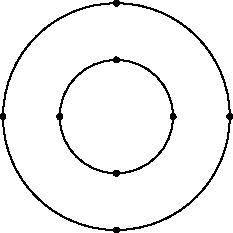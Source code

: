 size(0,0);

path pt1=scale(2cm)*unitcircle;
path pt2=scale(1cm)*unitcircle;

draw(pt1^^pt2);
dot(pt1^^pt2);
